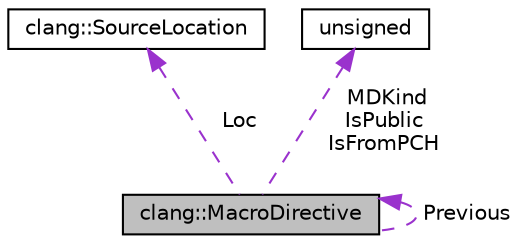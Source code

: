 digraph "clang::MacroDirective"
{
 // LATEX_PDF_SIZE
  bgcolor="transparent";
  edge [fontname="Helvetica",fontsize="10",labelfontname="Helvetica",labelfontsize="10"];
  node [fontname="Helvetica",fontsize="10",shape=record];
  Node1 [label="clang::MacroDirective",height=0.2,width=0.4,color="black", fillcolor="grey75", style="filled", fontcolor="black",tooltip="Encapsulates changes to the \"macros namespace\" (the location where the macro name became active,..."];
  Node2 -> Node1 [dir="back",color="darkorchid3",fontsize="10",style="dashed",label=" Loc" ,fontname="Helvetica"];
  Node2 [label="clang::SourceLocation",height=0.2,width=0.4,color="black",URL="$classclang_1_1SourceLocation.html",tooltip="Encodes a location in the source."];
  Node3 -> Node1 [dir="back",color="darkorchid3",fontsize="10",style="dashed",label=" MDKind\nIsPublic\nIsFromPCH" ,fontname="Helvetica"];
  Node3 [label="unsigned",height=0.2,width=0.4,color="black",URL="$classunsigned.html",tooltip=" "];
  Node1 -> Node1 [dir="back",color="darkorchid3",fontsize="10",style="dashed",label=" Previous" ,fontname="Helvetica"];
}
